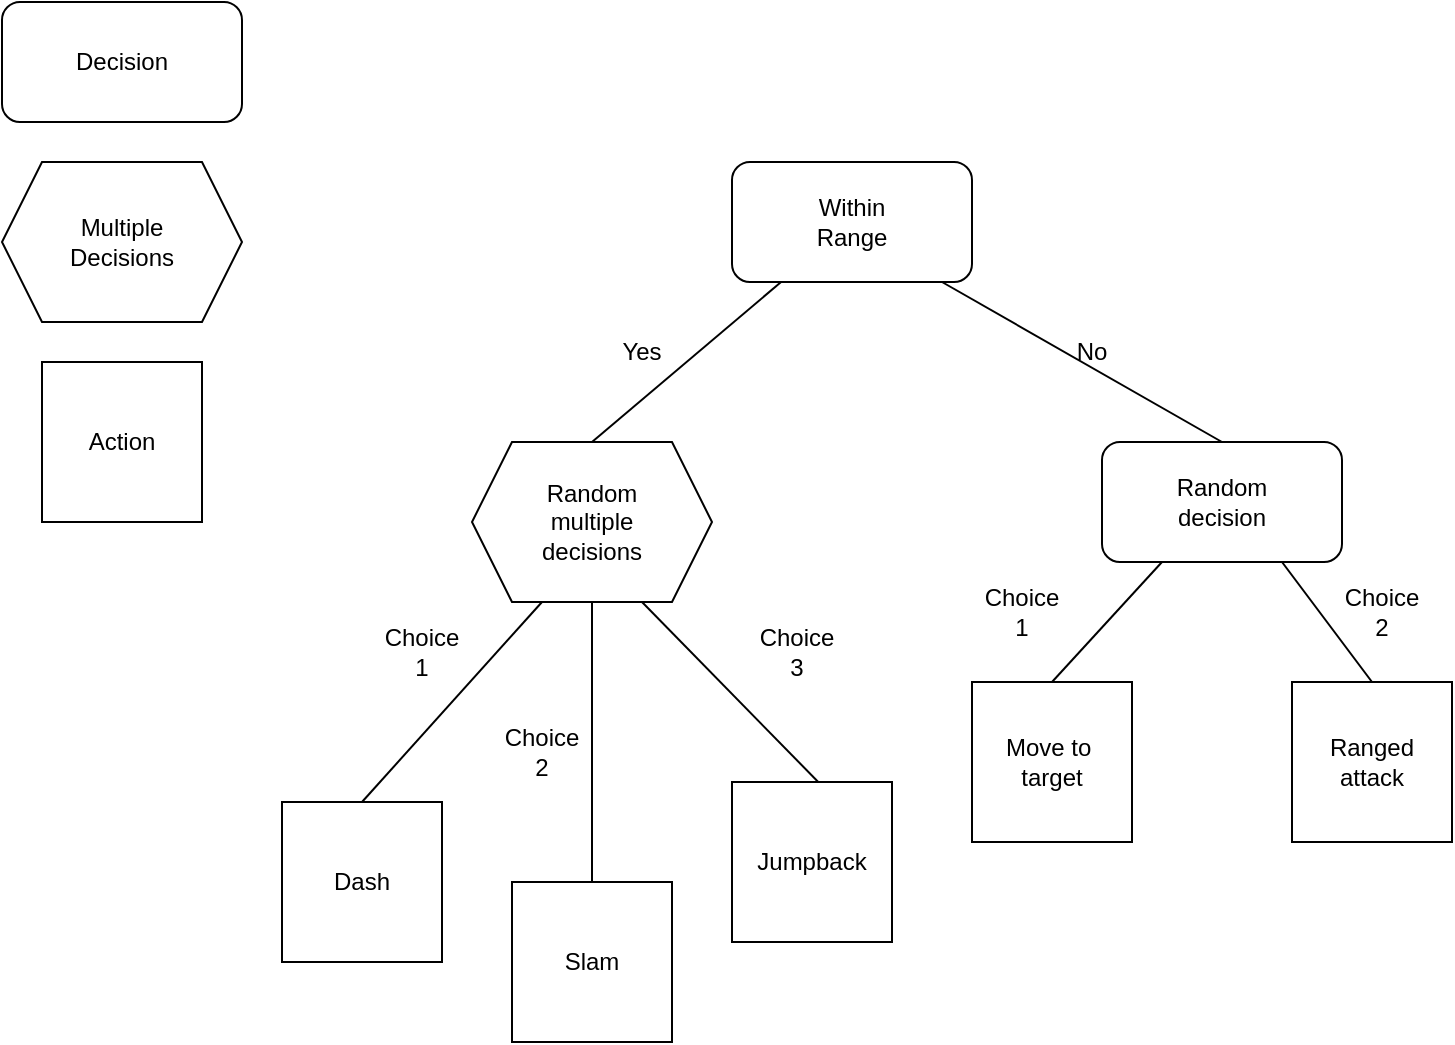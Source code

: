 <mxfile version="26.0.16">
  <diagram name="Page-1" id="GAnhlbHT-EmA44UJFXI1">
    <mxGraphModel dx="1098" dy="543" grid="1" gridSize="10" guides="1" tooltips="1" connect="1" arrows="1" fold="1" page="1" pageScale="1" pageWidth="850" pageHeight="1100" math="0" shadow="0">
      <root>
        <mxCell id="0" />
        <mxCell id="1" parent="0" />
        <mxCell id="pvH0t0SYWXMb1PGUtLdy-1" value="Within&lt;div&gt;Range&lt;/div&gt;" style="rounded=1;whiteSpace=wrap;html=1;" parent="1" vertex="1">
          <mxGeometry x="365" y="80" width="120" height="60" as="geometry" />
        </mxCell>
        <mxCell id="pvH0t0SYWXMb1PGUtLdy-2" value="" style="endArrow=none;html=1;rounded=0;exitX=0.5;exitY=0;exitDx=0;exitDy=0;" parent="1" source="JcaI9uZconTRlQ1yBCl2-1" target="pvH0t0SYWXMb1PGUtLdy-1" edge="1">
          <mxGeometry width="50" height="50" relative="1" as="geometry">
            <mxPoint x="270" y="230" as="sourcePoint" />
            <mxPoint x="365" y="140" as="targetPoint" />
          </mxGeometry>
        </mxCell>
        <mxCell id="pvH0t0SYWXMb1PGUtLdy-5" value="Decision" style="rounded=1;whiteSpace=wrap;html=1;" parent="1" vertex="1">
          <mxGeometry width="120" height="60" as="geometry" />
        </mxCell>
        <mxCell id="pvH0t0SYWXMb1PGUtLdy-9" value="Multiple&lt;div&gt;Decisions&lt;/div&gt;" style="shape=hexagon;perimeter=hexagonPerimeter2;whiteSpace=wrap;html=1;fixedSize=1;" parent="1" vertex="1">
          <mxGeometry y="80" width="120" height="80" as="geometry" />
        </mxCell>
        <mxCell id="pvH0t0SYWXMb1PGUtLdy-10" value="Yes" style="text;html=1;align=center;verticalAlign=middle;whiteSpace=wrap;rounded=0;" parent="1" vertex="1">
          <mxGeometry x="310" y="160" width="20" height="30" as="geometry" />
        </mxCell>
        <mxCell id="pvH0t0SYWXMb1PGUtLdy-13" value="Action" style="whiteSpace=wrap;html=1;aspect=fixed;" parent="1" vertex="1">
          <mxGeometry x="20" y="180" width="80" height="80" as="geometry" />
        </mxCell>
        <mxCell id="pvH0t0SYWXMb1PGUtLdy-14" value="" style="endArrow=none;html=1;rounded=0;entryX=0.25;entryY=1;entryDx=0;entryDy=0;exitX=0.5;exitY=0;exitDx=0;exitDy=0;" parent="1" source="pvH0t0SYWXMb1PGUtLdy-21" target="pvH0t0SYWXMb1PGUtLdy-28" edge="1">
          <mxGeometry width="50" height="50" relative="1" as="geometry">
            <mxPoint x="490" y="360" as="sourcePoint" />
            <mxPoint x="565" y="280" as="targetPoint" />
          </mxGeometry>
        </mxCell>
        <mxCell id="pvH0t0SYWXMb1PGUtLdy-16" value="" style="endArrow=none;html=1;rounded=0;entryX=0.75;entryY=1;entryDx=0;entryDy=0;exitX=0.5;exitY=0;exitDx=0;exitDy=0;" parent="1" source="pvH0t0SYWXMb1PGUtLdy-44" target="pvH0t0SYWXMb1PGUtLdy-28" edge="1">
          <mxGeometry width="50" height="50" relative="1" as="geometry">
            <mxPoint x="710" y="370" as="sourcePoint" />
            <mxPoint x="640" y="280" as="targetPoint" />
          </mxGeometry>
        </mxCell>
        <mxCell id="pvH0t0SYWXMb1PGUtLdy-21" value="Move to&amp;nbsp;&lt;div&gt;target&lt;/div&gt;" style="whiteSpace=wrap;html=1;aspect=fixed;" parent="1" vertex="1">
          <mxGeometry x="485" y="340" width="80" height="80" as="geometry" />
        </mxCell>
        <mxCell id="pvH0t0SYWXMb1PGUtLdy-24" value="" style="endArrow=none;html=1;rounded=0;exitX=0.5;exitY=0;exitDx=0;exitDy=0;" parent="1" source="pvH0t0SYWXMb1PGUtLdy-28" edge="1">
          <mxGeometry width="50" height="50" relative="1" as="geometry">
            <mxPoint x="580" y="240" as="sourcePoint" />
            <mxPoint x="470" y="140" as="targetPoint" />
          </mxGeometry>
        </mxCell>
        <mxCell id="pvH0t0SYWXMb1PGUtLdy-28" value="Random&lt;div&gt;decision&lt;/div&gt;" style="rounded=1;whiteSpace=wrap;html=1;" parent="1" vertex="1">
          <mxGeometry x="550" y="220" width="120" height="60" as="geometry" />
        </mxCell>
        <mxCell id="pvH0t0SYWXMb1PGUtLdy-44" value="Ranged&lt;div&gt;attack&lt;/div&gt;" style="whiteSpace=wrap;html=1;aspect=fixed;" parent="1" vertex="1">
          <mxGeometry x="645" y="340" width="80" height="80" as="geometry" />
        </mxCell>
        <mxCell id="pvH0t0SYWXMb1PGUtLdy-45" value="No" style="text;html=1;align=center;verticalAlign=middle;whiteSpace=wrap;rounded=0;" parent="1" vertex="1">
          <mxGeometry x="535" y="160" width="20" height="30" as="geometry" />
        </mxCell>
        <mxCell id="VioIFnSnm8FBBjeOg33L-3" value="Choice 1" style="text;html=1;align=center;verticalAlign=middle;whiteSpace=wrap;rounded=0;" parent="1" vertex="1">
          <mxGeometry x="490" y="290" width="40" height="30" as="geometry" />
        </mxCell>
        <mxCell id="VioIFnSnm8FBBjeOg33L-5" value="Choice 2" style="text;html=1;align=center;verticalAlign=middle;whiteSpace=wrap;rounded=0;" parent="1" vertex="1">
          <mxGeometry x="670" y="290" width="40" height="30" as="geometry" />
        </mxCell>
        <mxCell id="JcaI9uZconTRlQ1yBCl2-1" value="Random&lt;div&gt;multiple&lt;/div&gt;&lt;div&gt;decisions&lt;/div&gt;" style="shape=hexagon;perimeter=hexagonPerimeter2;whiteSpace=wrap;html=1;fixedSize=1;" vertex="1" parent="1">
          <mxGeometry x="235" y="220" width="120" height="80" as="geometry" />
        </mxCell>
        <mxCell id="JcaI9uZconTRlQ1yBCl2-2" value="" style="endArrow=none;html=1;rounded=0;exitX=0.5;exitY=0;exitDx=0;exitDy=0;" edge="1" parent="1" source="JcaI9uZconTRlQ1yBCl2-9">
          <mxGeometry width="50" height="50" relative="1" as="geometry">
            <mxPoint x="295" y="460" as="sourcePoint" />
            <mxPoint x="295" y="300" as="targetPoint" />
          </mxGeometry>
        </mxCell>
        <mxCell id="JcaI9uZconTRlQ1yBCl2-3" value="Choice 1" style="text;html=1;align=center;verticalAlign=middle;whiteSpace=wrap;rounded=0;" vertex="1" parent="1">
          <mxGeometry x="190" y="310" width="40" height="30" as="geometry" />
        </mxCell>
        <mxCell id="JcaI9uZconTRlQ1yBCl2-4" value="Choice 2" style="text;html=1;align=center;verticalAlign=middle;whiteSpace=wrap;rounded=0;" vertex="1" parent="1">
          <mxGeometry x="250" y="360" width="40" height="30" as="geometry" />
        </mxCell>
        <mxCell id="JcaI9uZconTRlQ1yBCl2-5" value="Choice 3" style="text;html=1;align=center;verticalAlign=middle;whiteSpace=wrap;rounded=0;" vertex="1" parent="1">
          <mxGeometry x="375" y="310" width="45" height="30" as="geometry" />
        </mxCell>
        <mxCell id="JcaI9uZconTRlQ1yBCl2-6" value="Dash" style="whiteSpace=wrap;html=1;aspect=fixed;" vertex="1" parent="1">
          <mxGeometry x="140" y="400" width="80" height="80" as="geometry" />
        </mxCell>
        <mxCell id="JcaI9uZconTRlQ1yBCl2-7" value="" style="endArrow=none;html=1;rounded=0;exitX=0.5;exitY=0;exitDx=0;exitDy=0;" edge="1" parent="1" source="JcaI9uZconTRlQ1yBCl2-6">
          <mxGeometry width="50" height="50" relative="1" as="geometry">
            <mxPoint x="230" y="380" as="sourcePoint" />
            <mxPoint x="270" y="300" as="targetPoint" />
          </mxGeometry>
        </mxCell>
        <mxCell id="JcaI9uZconTRlQ1yBCl2-8" value="" style="endArrow=none;html=1;rounded=0;exitX=0.588;exitY=0.05;exitDx=0;exitDy=0;exitPerimeter=0;" edge="1" parent="1" source="JcaI9uZconTRlQ1yBCl2-10">
          <mxGeometry width="50" height="50" relative="1" as="geometry">
            <mxPoint x="375" y="380" as="sourcePoint" />
            <mxPoint x="320" y="300" as="targetPoint" />
          </mxGeometry>
        </mxCell>
        <mxCell id="JcaI9uZconTRlQ1yBCl2-9" value="Slam" style="whiteSpace=wrap;html=1;aspect=fixed;" vertex="1" parent="1">
          <mxGeometry x="255" y="440" width="80" height="80" as="geometry" />
        </mxCell>
        <mxCell id="JcaI9uZconTRlQ1yBCl2-10" value="Jumpback" style="whiteSpace=wrap;html=1;aspect=fixed;" vertex="1" parent="1">
          <mxGeometry x="365" y="390" width="80" height="80" as="geometry" />
        </mxCell>
      </root>
    </mxGraphModel>
  </diagram>
</mxfile>
